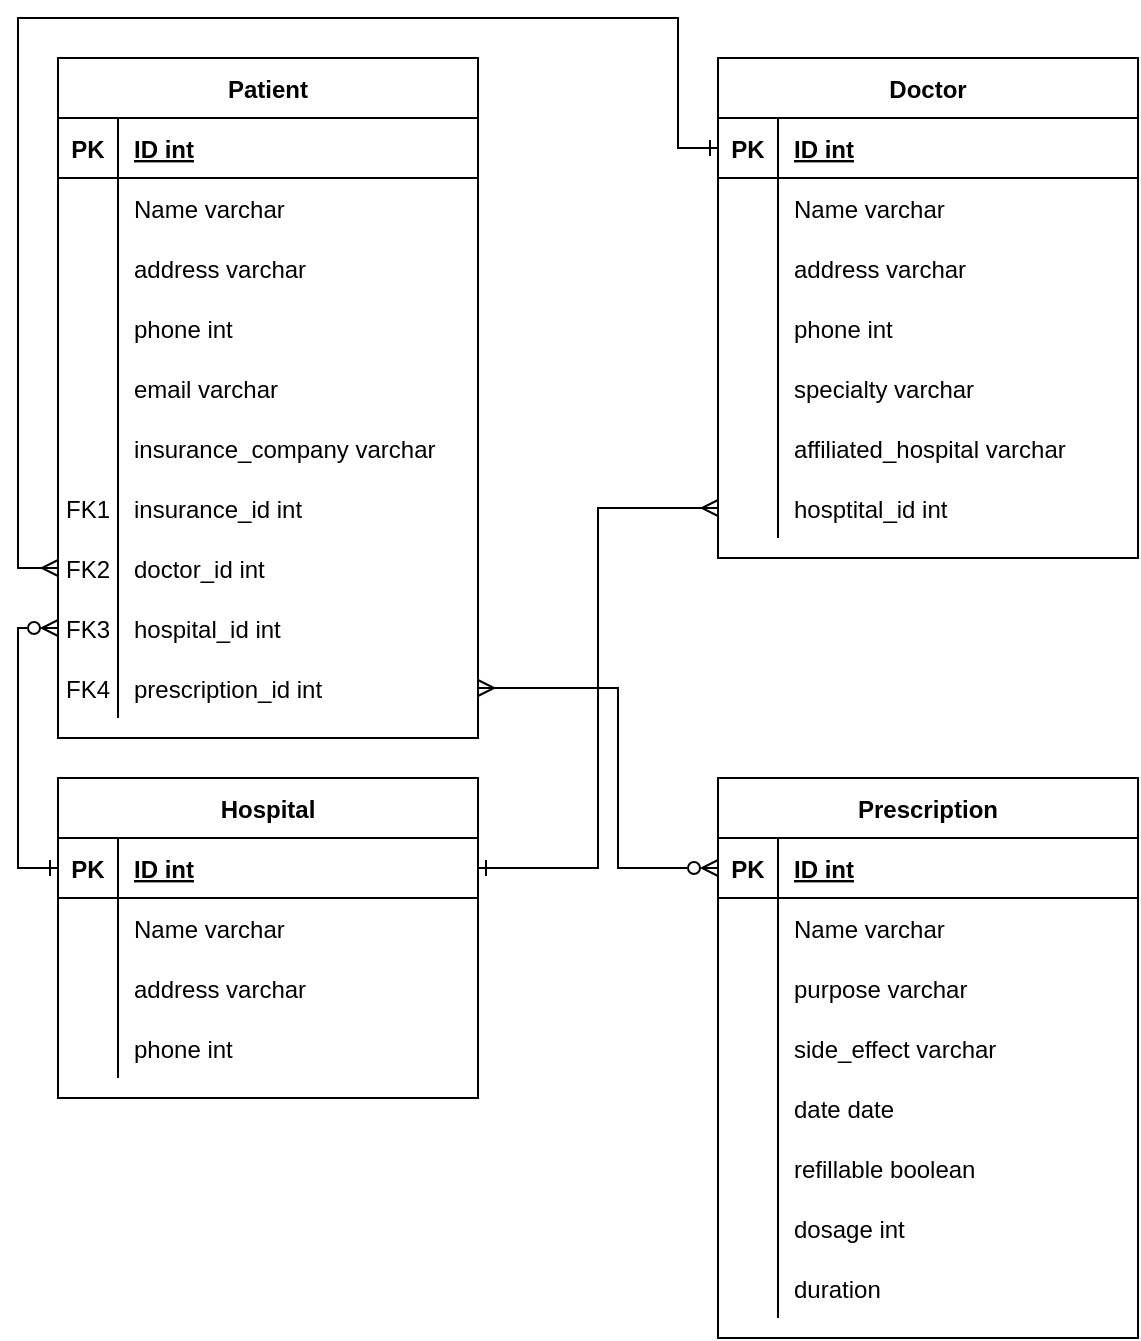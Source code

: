 <mxfile>
    <diagram id="3vBZldTEH01JSwK7a9CW" name="Page-1">
        <mxGraphModel dx="818" dy="801" grid="1" gridSize="10" guides="1" tooltips="1" connect="1" arrows="1" fold="1" page="1" pageScale="1" pageWidth="827" pageHeight="1169" math="0" shadow="0">
            <root>
                <mxCell id="0"/>
                <mxCell id="1" parent="0"/>
                <mxCell id="przDkekjYPMSeKp8ySiw-1" value="Patient" style="shape=table;startSize=30;container=1;collapsible=1;childLayout=tableLayout;fixedRows=1;rowLines=0;fontStyle=1;align=center;resizeLast=1;" parent="1" vertex="1">
                    <mxGeometry x="100" y="130" width="210" height="340" as="geometry"/>
                </mxCell>
                <mxCell id="przDkekjYPMSeKp8ySiw-2" value="" style="shape=tableRow;horizontal=0;startSize=0;swimlaneHead=0;swimlaneBody=0;fillColor=none;collapsible=0;dropTarget=0;points=[[0,0.5],[1,0.5]];portConstraint=eastwest;top=0;left=0;right=0;bottom=1;" parent="przDkekjYPMSeKp8ySiw-1" vertex="1">
                    <mxGeometry y="30" width="210" height="30" as="geometry"/>
                </mxCell>
                <mxCell id="przDkekjYPMSeKp8ySiw-3" value="PK" style="shape=partialRectangle;connectable=0;fillColor=none;top=0;left=0;bottom=0;right=0;fontStyle=1;overflow=hidden;" parent="przDkekjYPMSeKp8ySiw-2" vertex="1">
                    <mxGeometry width="30" height="30" as="geometry">
                        <mxRectangle width="30" height="30" as="alternateBounds"/>
                    </mxGeometry>
                </mxCell>
                <mxCell id="przDkekjYPMSeKp8ySiw-4" value="ID int" style="shape=partialRectangle;connectable=0;fillColor=none;top=0;left=0;bottom=0;right=0;align=left;spacingLeft=6;fontStyle=5;overflow=hidden;" parent="przDkekjYPMSeKp8ySiw-2" vertex="1">
                    <mxGeometry x="30" width="180" height="30" as="geometry">
                        <mxRectangle width="180" height="30" as="alternateBounds"/>
                    </mxGeometry>
                </mxCell>
                <mxCell id="przDkekjYPMSeKp8ySiw-5" value="" style="shape=tableRow;horizontal=0;startSize=0;swimlaneHead=0;swimlaneBody=0;fillColor=none;collapsible=0;dropTarget=0;points=[[0,0.5],[1,0.5]];portConstraint=eastwest;top=0;left=0;right=0;bottom=0;" parent="przDkekjYPMSeKp8ySiw-1" vertex="1">
                    <mxGeometry y="60" width="210" height="30" as="geometry"/>
                </mxCell>
                <mxCell id="przDkekjYPMSeKp8ySiw-6" value="" style="shape=partialRectangle;connectable=0;fillColor=none;top=0;left=0;bottom=0;right=0;editable=1;overflow=hidden;" parent="przDkekjYPMSeKp8ySiw-5" vertex="1">
                    <mxGeometry width="30" height="30" as="geometry">
                        <mxRectangle width="30" height="30" as="alternateBounds"/>
                    </mxGeometry>
                </mxCell>
                <mxCell id="przDkekjYPMSeKp8ySiw-7" value="Name varchar" style="shape=partialRectangle;connectable=0;fillColor=none;top=0;left=0;bottom=0;right=0;align=left;spacingLeft=6;overflow=hidden;" parent="przDkekjYPMSeKp8ySiw-5" vertex="1">
                    <mxGeometry x="30" width="180" height="30" as="geometry">
                        <mxRectangle width="180" height="30" as="alternateBounds"/>
                    </mxGeometry>
                </mxCell>
                <mxCell id="przDkekjYPMSeKp8ySiw-8" value="" style="shape=tableRow;horizontal=0;startSize=0;swimlaneHead=0;swimlaneBody=0;fillColor=none;collapsible=0;dropTarget=0;points=[[0,0.5],[1,0.5]];portConstraint=eastwest;top=0;left=0;right=0;bottom=0;" parent="przDkekjYPMSeKp8ySiw-1" vertex="1">
                    <mxGeometry y="90" width="210" height="30" as="geometry"/>
                </mxCell>
                <mxCell id="przDkekjYPMSeKp8ySiw-9" value="" style="shape=partialRectangle;connectable=0;fillColor=none;top=0;left=0;bottom=0;right=0;editable=1;overflow=hidden;" parent="przDkekjYPMSeKp8ySiw-8" vertex="1">
                    <mxGeometry width="30" height="30" as="geometry">
                        <mxRectangle width="30" height="30" as="alternateBounds"/>
                    </mxGeometry>
                </mxCell>
                <mxCell id="przDkekjYPMSeKp8ySiw-10" value="address varchar" style="shape=partialRectangle;connectable=0;fillColor=none;top=0;left=0;bottom=0;right=0;align=left;spacingLeft=6;overflow=hidden;" parent="przDkekjYPMSeKp8ySiw-8" vertex="1">
                    <mxGeometry x="30" width="180" height="30" as="geometry">
                        <mxRectangle width="180" height="30" as="alternateBounds"/>
                    </mxGeometry>
                </mxCell>
                <mxCell id="przDkekjYPMSeKp8ySiw-11" value="" style="shape=tableRow;horizontal=0;startSize=0;swimlaneHead=0;swimlaneBody=0;fillColor=none;collapsible=0;dropTarget=0;points=[[0,0.5],[1,0.5]];portConstraint=eastwest;top=0;left=0;right=0;bottom=0;" parent="przDkekjYPMSeKp8ySiw-1" vertex="1">
                    <mxGeometry y="120" width="210" height="30" as="geometry"/>
                </mxCell>
                <mxCell id="przDkekjYPMSeKp8ySiw-12" value="" style="shape=partialRectangle;connectable=0;fillColor=none;top=0;left=0;bottom=0;right=0;editable=1;overflow=hidden;" parent="przDkekjYPMSeKp8ySiw-11" vertex="1">
                    <mxGeometry width="30" height="30" as="geometry">
                        <mxRectangle width="30" height="30" as="alternateBounds"/>
                    </mxGeometry>
                </mxCell>
                <mxCell id="przDkekjYPMSeKp8ySiw-13" value="phone int" style="shape=partialRectangle;connectable=0;fillColor=none;top=0;left=0;bottom=0;right=0;align=left;spacingLeft=6;overflow=hidden;" parent="przDkekjYPMSeKp8ySiw-11" vertex="1">
                    <mxGeometry x="30" width="180" height="30" as="geometry">
                        <mxRectangle width="180" height="30" as="alternateBounds"/>
                    </mxGeometry>
                </mxCell>
                <mxCell id="przDkekjYPMSeKp8ySiw-14" value="" style="shape=tableRow;horizontal=0;startSize=0;swimlaneHead=0;swimlaneBody=0;fillColor=none;collapsible=0;dropTarget=0;points=[[0,0.5],[1,0.5]];portConstraint=eastwest;top=0;left=0;right=0;bottom=0;" parent="przDkekjYPMSeKp8ySiw-1" vertex="1">
                    <mxGeometry y="150" width="210" height="30" as="geometry"/>
                </mxCell>
                <mxCell id="przDkekjYPMSeKp8ySiw-15" value="" style="shape=partialRectangle;connectable=0;fillColor=none;top=0;left=0;bottom=0;right=0;editable=1;overflow=hidden;" parent="przDkekjYPMSeKp8ySiw-14" vertex="1">
                    <mxGeometry width="30" height="30" as="geometry">
                        <mxRectangle width="30" height="30" as="alternateBounds"/>
                    </mxGeometry>
                </mxCell>
                <mxCell id="przDkekjYPMSeKp8ySiw-16" value="email varchar" style="shape=partialRectangle;connectable=0;fillColor=none;top=0;left=0;bottom=0;right=0;align=left;spacingLeft=6;overflow=hidden;" parent="przDkekjYPMSeKp8ySiw-14" vertex="1">
                    <mxGeometry x="30" width="180" height="30" as="geometry">
                        <mxRectangle width="180" height="30" as="alternateBounds"/>
                    </mxGeometry>
                </mxCell>
                <mxCell id="przDkekjYPMSeKp8ySiw-20" value="" style="shape=tableRow;horizontal=0;startSize=0;swimlaneHead=0;swimlaneBody=0;fillColor=none;collapsible=0;dropTarget=0;points=[[0,0.5],[1,0.5]];portConstraint=eastwest;top=0;left=0;right=0;bottom=0;" parent="przDkekjYPMSeKp8ySiw-1" vertex="1">
                    <mxGeometry y="180" width="210" height="30" as="geometry"/>
                </mxCell>
                <mxCell id="przDkekjYPMSeKp8ySiw-21" value="" style="shape=partialRectangle;connectable=0;fillColor=none;top=0;left=0;bottom=0;right=0;editable=1;overflow=hidden;" parent="przDkekjYPMSeKp8ySiw-20" vertex="1">
                    <mxGeometry width="30" height="30" as="geometry">
                        <mxRectangle width="30" height="30" as="alternateBounds"/>
                    </mxGeometry>
                </mxCell>
                <mxCell id="przDkekjYPMSeKp8ySiw-22" value="insurance_company varchar" style="shape=partialRectangle;connectable=0;fillColor=none;top=0;left=0;bottom=0;right=0;align=left;spacingLeft=6;overflow=hidden;" parent="przDkekjYPMSeKp8ySiw-20" vertex="1">
                    <mxGeometry x="30" width="180" height="30" as="geometry">
                        <mxRectangle width="180" height="30" as="alternateBounds"/>
                    </mxGeometry>
                </mxCell>
                <mxCell id="przDkekjYPMSeKp8ySiw-17" value="" style="shape=tableRow;horizontal=0;startSize=0;swimlaneHead=0;swimlaneBody=0;fillColor=none;collapsible=0;dropTarget=0;points=[[0,0.5],[1,0.5]];portConstraint=eastwest;top=0;left=0;right=0;bottom=0;" parent="przDkekjYPMSeKp8ySiw-1" vertex="1">
                    <mxGeometry y="210" width="210" height="30" as="geometry"/>
                </mxCell>
                <mxCell id="przDkekjYPMSeKp8ySiw-18" value="FK1" style="shape=partialRectangle;connectable=0;fillColor=none;top=0;left=0;bottom=0;right=0;editable=1;overflow=hidden;" parent="przDkekjYPMSeKp8ySiw-17" vertex="1">
                    <mxGeometry width="30" height="30" as="geometry">
                        <mxRectangle width="30" height="30" as="alternateBounds"/>
                    </mxGeometry>
                </mxCell>
                <mxCell id="przDkekjYPMSeKp8ySiw-19" value="insurance_id int" style="shape=partialRectangle;connectable=0;fillColor=none;top=0;left=0;bottom=0;right=0;align=left;spacingLeft=6;overflow=hidden;" parent="przDkekjYPMSeKp8ySiw-17" vertex="1">
                    <mxGeometry x="30" width="180" height="30" as="geometry">
                        <mxRectangle width="180" height="30" as="alternateBounds"/>
                    </mxGeometry>
                </mxCell>
                <mxCell id="przDkekjYPMSeKp8ySiw-120" value="" style="shape=tableRow;horizontal=0;startSize=0;swimlaneHead=0;swimlaneBody=0;fillColor=none;collapsible=0;dropTarget=0;points=[[0,0.5],[1,0.5]];portConstraint=eastwest;top=0;left=0;right=0;bottom=0;" parent="przDkekjYPMSeKp8ySiw-1" vertex="1">
                    <mxGeometry y="240" width="210" height="30" as="geometry"/>
                </mxCell>
                <mxCell id="przDkekjYPMSeKp8ySiw-121" value="FK2" style="shape=partialRectangle;connectable=0;fillColor=none;top=0;left=0;bottom=0;right=0;editable=1;overflow=hidden;" parent="przDkekjYPMSeKp8ySiw-120" vertex="1">
                    <mxGeometry width="30" height="30" as="geometry">
                        <mxRectangle width="30" height="30" as="alternateBounds"/>
                    </mxGeometry>
                </mxCell>
                <mxCell id="przDkekjYPMSeKp8ySiw-122" value="doctor_id int" style="shape=partialRectangle;connectable=0;fillColor=none;top=0;left=0;bottom=0;right=0;align=left;spacingLeft=6;overflow=hidden;" parent="przDkekjYPMSeKp8ySiw-120" vertex="1">
                    <mxGeometry x="30" width="180" height="30" as="geometry">
                        <mxRectangle width="180" height="30" as="alternateBounds"/>
                    </mxGeometry>
                </mxCell>
                <mxCell id="przDkekjYPMSeKp8ySiw-123" value="" style="shape=tableRow;horizontal=0;startSize=0;swimlaneHead=0;swimlaneBody=0;fillColor=none;collapsible=0;dropTarget=0;points=[[0,0.5],[1,0.5]];portConstraint=eastwest;top=0;left=0;right=0;bottom=0;" parent="przDkekjYPMSeKp8ySiw-1" vertex="1">
                    <mxGeometry y="270" width="210" height="30" as="geometry"/>
                </mxCell>
                <mxCell id="przDkekjYPMSeKp8ySiw-124" value="FK3" style="shape=partialRectangle;connectable=0;fillColor=none;top=0;left=0;bottom=0;right=0;editable=1;overflow=hidden;" parent="przDkekjYPMSeKp8ySiw-123" vertex="1">
                    <mxGeometry width="30" height="30" as="geometry">
                        <mxRectangle width="30" height="30" as="alternateBounds"/>
                    </mxGeometry>
                </mxCell>
                <mxCell id="przDkekjYPMSeKp8ySiw-125" value="hospital_id int" style="shape=partialRectangle;connectable=0;fillColor=none;top=0;left=0;bottom=0;right=0;align=left;spacingLeft=6;overflow=hidden;" parent="przDkekjYPMSeKp8ySiw-123" vertex="1">
                    <mxGeometry x="30" width="180" height="30" as="geometry">
                        <mxRectangle width="180" height="30" as="alternateBounds"/>
                    </mxGeometry>
                </mxCell>
                <mxCell id="przDkekjYPMSeKp8ySiw-132" value="" style="shape=tableRow;horizontal=0;startSize=0;swimlaneHead=0;swimlaneBody=0;fillColor=none;collapsible=0;dropTarget=0;points=[[0,0.5],[1,0.5]];portConstraint=eastwest;top=0;left=0;right=0;bottom=0;" parent="przDkekjYPMSeKp8ySiw-1" vertex="1">
                    <mxGeometry y="300" width="210" height="30" as="geometry"/>
                </mxCell>
                <mxCell id="przDkekjYPMSeKp8ySiw-133" value="FK4" style="shape=partialRectangle;connectable=0;fillColor=none;top=0;left=0;bottom=0;right=0;editable=1;overflow=hidden;" parent="przDkekjYPMSeKp8ySiw-132" vertex="1">
                    <mxGeometry width="30" height="30" as="geometry">
                        <mxRectangle width="30" height="30" as="alternateBounds"/>
                    </mxGeometry>
                </mxCell>
                <mxCell id="przDkekjYPMSeKp8ySiw-134" value="prescription_id int" style="shape=partialRectangle;connectable=0;fillColor=none;top=0;left=0;bottom=0;right=0;align=left;spacingLeft=6;overflow=hidden;" parent="przDkekjYPMSeKp8ySiw-132" vertex="1">
                    <mxGeometry x="30" width="180" height="30" as="geometry">
                        <mxRectangle width="180" height="30" as="alternateBounds"/>
                    </mxGeometry>
                </mxCell>
                <mxCell id="przDkekjYPMSeKp8ySiw-26" value="Doctor" style="shape=table;startSize=30;container=1;collapsible=1;childLayout=tableLayout;fixedRows=1;rowLines=0;fontStyle=1;align=center;resizeLast=1;" parent="1" vertex="1">
                    <mxGeometry x="430" y="130" width="210" height="250" as="geometry"/>
                </mxCell>
                <mxCell id="przDkekjYPMSeKp8ySiw-27" value="" style="shape=tableRow;horizontal=0;startSize=0;swimlaneHead=0;swimlaneBody=0;fillColor=none;collapsible=0;dropTarget=0;points=[[0,0.5],[1,0.5]];portConstraint=eastwest;top=0;left=0;right=0;bottom=1;" parent="przDkekjYPMSeKp8ySiw-26" vertex="1">
                    <mxGeometry y="30" width="210" height="30" as="geometry"/>
                </mxCell>
                <mxCell id="przDkekjYPMSeKp8ySiw-28" value="PK" style="shape=partialRectangle;connectable=0;fillColor=none;top=0;left=0;bottom=0;right=0;fontStyle=1;overflow=hidden;" parent="przDkekjYPMSeKp8ySiw-27" vertex="1">
                    <mxGeometry width="30" height="30" as="geometry">
                        <mxRectangle width="30" height="30" as="alternateBounds"/>
                    </mxGeometry>
                </mxCell>
                <mxCell id="przDkekjYPMSeKp8ySiw-29" value="ID int" style="shape=partialRectangle;connectable=0;fillColor=none;top=0;left=0;bottom=0;right=0;align=left;spacingLeft=6;fontStyle=5;overflow=hidden;" parent="przDkekjYPMSeKp8ySiw-27" vertex="1">
                    <mxGeometry x="30" width="180" height="30" as="geometry">
                        <mxRectangle width="180" height="30" as="alternateBounds"/>
                    </mxGeometry>
                </mxCell>
                <mxCell id="przDkekjYPMSeKp8ySiw-30" value="" style="shape=tableRow;horizontal=0;startSize=0;swimlaneHead=0;swimlaneBody=0;fillColor=none;collapsible=0;dropTarget=0;points=[[0,0.5],[1,0.5]];portConstraint=eastwest;top=0;left=0;right=0;bottom=0;" parent="przDkekjYPMSeKp8ySiw-26" vertex="1">
                    <mxGeometry y="60" width="210" height="30" as="geometry"/>
                </mxCell>
                <mxCell id="przDkekjYPMSeKp8ySiw-31" value="" style="shape=partialRectangle;connectable=0;fillColor=none;top=0;left=0;bottom=0;right=0;editable=1;overflow=hidden;" parent="przDkekjYPMSeKp8ySiw-30" vertex="1">
                    <mxGeometry width="30" height="30" as="geometry">
                        <mxRectangle width="30" height="30" as="alternateBounds"/>
                    </mxGeometry>
                </mxCell>
                <mxCell id="przDkekjYPMSeKp8ySiw-32" value="Name varchar" style="shape=partialRectangle;connectable=0;fillColor=none;top=0;left=0;bottom=0;right=0;align=left;spacingLeft=6;overflow=hidden;" parent="przDkekjYPMSeKp8ySiw-30" vertex="1">
                    <mxGeometry x="30" width="180" height="30" as="geometry">
                        <mxRectangle width="180" height="30" as="alternateBounds"/>
                    </mxGeometry>
                </mxCell>
                <mxCell id="przDkekjYPMSeKp8ySiw-33" value="" style="shape=tableRow;horizontal=0;startSize=0;swimlaneHead=0;swimlaneBody=0;fillColor=none;collapsible=0;dropTarget=0;points=[[0,0.5],[1,0.5]];portConstraint=eastwest;top=0;left=0;right=0;bottom=0;" parent="przDkekjYPMSeKp8ySiw-26" vertex="1">
                    <mxGeometry y="90" width="210" height="30" as="geometry"/>
                </mxCell>
                <mxCell id="przDkekjYPMSeKp8ySiw-34" value="" style="shape=partialRectangle;connectable=0;fillColor=none;top=0;left=0;bottom=0;right=0;editable=1;overflow=hidden;" parent="przDkekjYPMSeKp8ySiw-33" vertex="1">
                    <mxGeometry width="30" height="30" as="geometry">
                        <mxRectangle width="30" height="30" as="alternateBounds"/>
                    </mxGeometry>
                </mxCell>
                <mxCell id="przDkekjYPMSeKp8ySiw-35" value="address varchar" style="shape=partialRectangle;connectable=0;fillColor=none;top=0;left=0;bottom=0;right=0;align=left;spacingLeft=6;overflow=hidden;" parent="przDkekjYPMSeKp8ySiw-33" vertex="1">
                    <mxGeometry x="30" width="180" height="30" as="geometry">
                        <mxRectangle width="180" height="30" as="alternateBounds"/>
                    </mxGeometry>
                </mxCell>
                <mxCell id="przDkekjYPMSeKp8ySiw-36" value="" style="shape=tableRow;horizontal=0;startSize=0;swimlaneHead=0;swimlaneBody=0;fillColor=none;collapsible=0;dropTarget=0;points=[[0,0.5],[1,0.5]];portConstraint=eastwest;top=0;left=0;right=0;bottom=0;" parent="przDkekjYPMSeKp8ySiw-26" vertex="1">
                    <mxGeometry y="120" width="210" height="30" as="geometry"/>
                </mxCell>
                <mxCell id="przDkekjYPMSeKp8ySiw-37" value="" style="shape=partialRectangle;connectable=0;fillColor=none;top=0;left=0;bottom=0;right=0;editable=1;overflow=hidden;" parent="przDkekjYPMSeKp8ySiw-36" vertex="1">
                    <mxGeometry width="30" height="30" as="geometry">
                        <mxRectangle width="30" height="30" as="alternateBounds"/>
                    </mxGeometry>
                </mxCell>
                <mxCell id="przDkekjYPMSeKp8ySiw-38" value="phone int" style="shape=partialRectangle;connectable=0;fillColor=none;top=0;left=0;bottom=0;right=0;align=left;spacingLeft=6;overflow=hidden;" parent="przDkekjYPMSeKp8ySiw-36" vertex="1">
                    <mxGeometry x="30" width="180" height="30" as="geometry">
                        <mxRectangle width="180" height="30" as="alternateBounds"/>
                    </mxGeometry>
                </mxCell>
                <mxCell id="przDkekjYPMSeKp8ySiw-39" value="" style="shape=tableRow;horizontal=0;startSize=0;swimlaneHead=0;swimlaneBody=0;fillColor=none;collapsible=0;dropTarget=0;points=[[0,0.5],[1,0.5]];portConstraint=eastwest;top=0;left=0;right=0;bottom=0;" parent="przDkekjYPMSeKp8ySiw-26" vertex="1">
                    <mxGeometry y="150" width="210" height="30" as="geometry"/>
                </mxCell>
                <mxCell id="przDkekjYPMSeKp8ySiw-40" value="" style="shape=partialRectangle;connectable=0;fillColor=none;top=0;left=0;bottom=0;right=0;editable=1;overflow=hidden;" parent="przDkekjYPMSeKp8ySiw-39" vertex="1">
                    <mxGeometry width="30" height="30" as="geometry">
                        <mxRectangle width="30" height="30" as="alternateBounds"/>
                    </mxGeometry>
                </mxCell>
                <mxCell id="przDkekjYPMSeKp8ySiw-41" value="specialty varchar" style="shape=partialRectangle;connectable=0;fillColor=none;top=0;left=0;bottom=0;right=0;align=left;spacingLeft=6;overflow=hidden;" parent="przDkekjYPMSeKp8ySiw-39" vertex="1">
                    <mxGeometry x="30" width="180" height="30" as="geometry">
                        <mxRectangle width="180" height="30" as="alternateBounds"/>
                    </mxGeometry>
                </mxCell>
                <mxCell id="przDkekjYPMSeKp8ySiw-42" value="" style="shape=tableRow;horizontal=0;startSize=0;swimlaneHead=0;swimlaneBody=0;fillColor=none;collapsible=0;dropTarget=0;points=[[0,0.5],[1,0.5]];portConstraint=eastwest;top=0;left=0;right=0;bottom=0;" parent="przDkekjYPMSeKp8ySiw-26" vertex="1">
                    <mxGeometry y="180" width="210" height="30" as="geometry"/>
                </mxCell>
                <mxCell id="przDkekjYPMSeKp8ySiw-43" value="" style="shape=partialRectangle;connectable=0;fillColor=none;top=0;left=0;bottom=0;right=0;editable=1;overflow=hidden;" parent="przDkekjYPMSeKp8ySiw-42" vertex="1">
                    <mxGeometry width="30" height="30" as="geometry">
                        <mxRectangle width="30" height="30" as="alternateBounds"/>
                    </mxGeometry>
                </mxCell>
                <mxCell id="przDkekjYPMSeKp8ySiw-44" value="affiliated_hospital varchar" style="shape=partialRectangle;connectable=0;fillColor=none;top=0;left=0;bottom=0;right=0;align=left;spacingLeft=6;overflow=hidden;" parent="przDkekjYPMSeKp8ySiw-42" vertex="1">
                    <mxGeometry x="30" width="180" height="30" as="geometry">
                        <mxRectangle width="180" height="30" as="alternateBounds"/>
                    </mxGeometry>
                </mxCell>
                <mxCell id="przDkekjYPMSeKp8ySiw-126" value="" style="shape=tableRow;horizontal=0;startSize=0;swimlaneHead=0;swimlaneBody=0;fillColor=none;collapsible=0;dropTarget=0;points=[[0,0.5],[1,0.5]];portConstraint=eastwest;top=0;left=0;right=0;bottom=0;" parent="przDkekjYPMSeKp8ySiw-26" vertex="1">
                    <mxGeometry y="210" width="210" height="30" as="geometry"/>
                </mxCell>
                <mxCell id="przDkekjYPMSeKp8ySiw-127" value="" style="shape=partialRectangle;connectable=0;fillColor=none;top=0;left=0;bottom=0;right=0;editable=1;overflow=hidden;" parent="przDkekjYPMSeKp8ySiw-126" vertex="1">
                    <mxGeometry width="30" height="30" as="geometry">
                        <mxRectangle width="30" height="30" as="alternateBounds"/>
                    </mxGeometry>
                </mxCell>
                <mxCell id="przDkekjYPMSeKp8ySiw-128" value="hosptital_id int" style="shape=partialRectangle;connectable=0;fillColor=none;top=0;left=0;bottom=0;right=0;align=left;spacingLeft=6;overflow=hidden;" parent="przDkekjYPMSeKp8ySiw-126" vertex="1">
                    <mxGeometry x="30" width="180" height="30" as="geometry">
                        <mxRectangle width="180" height="30" as="alternateBounds"/>
                    </mxGeometry>
                </mxCell>
                <mxCell id="przDkekjYPMSeKp8ySiw-48" value="Hospital" style="shape=table;startSize=30;container=1;collapsible=1;childLayout=tableLayout;fixedRows=1;rowLines=0;fontStyle=1;align=center;resizeLast=1;" parent="1" vertex="1">
                    <mxGeometry x="100" y="490" width="210" height="160" as="geometry"/>
                </mxCell>
                <mxCell id="przDkekjYPMSeKp8ySiw-49" value="" style="shape=tableRow;horizontal=0;startSize=0;swimlaneHead=0;swimlaneBody=0;fillColor=none;collapsible=0;dropTarget=0;points=[[0,0.5],[1,0.5]];portConstraint=eastwest;top=0;left=0;right=0;bottom=1;" parent="przDkekjYPMSeKp8ySiw-48" vertex="1">
                    <mxGeometry y="30" width="210" height="30" as="geometry"/>
                </mxCell>
                <mxCell id="przDkekjYPMSeKp8ySiw-50" value="PK" style="shape=partialRectangle;connectable=0;fillColor=none;top=0;left=0;bottom=0;right=0;fontStyle=1;overflow=hidden;" parent="przDkekjYPMSeKp8ySiw-49" vertex="1">
                    <mxGeometry width="30" height="30" as="geometry">
                        <mxRectangle width="30" height="30" as="alternateBounds"/>
                    </mxGeometry>
                </mxCell>
                <mxCell id="przDkekjYPMSeKp8ySiw-51" value="ID int" style="shape=partialRectangle;connectable=0;fillColor=none;top=0;left=0;bottom=0;right=0;align=left;spacingLeft=6;fontStyle=5;overflow=hidden;" parent="przDkekjYPMSeKp8ySiw-49" vertex="1">
                    <mxGeometry x="30" width="180" height="30" as="geometry">
                        <mxRectangle width="180" height="30" as="alternateBounds"/>
                    </mxGeometry>
                </mxCell>
                <mxCell id="przDkekjYPMSeKp8ySiw-52" value="" style="shape=tableRow;horizontal=0;startSize=0;swimlaneHead=0;swimlaneBody=0;fillColor=none;collapsible=0;dropTarget=0;points=[[0,0.5],[1,0.5]];portConstraint=eastwest;top=0;left=0;right=0;bottom=0;" parent="przDkekjYPMSeKp8ySiw-48" vertex="1">
                    <mxGeometry y="60" width="210" height="30" as="geometry"/>
                </mxCell>
                <mxCell id="przDkekjYPMSeKp8ySiw-53" value="" style="shape=partialRectangle;connectable=0;fillColor=none;top=0;left=0;bottom=0;right=0;editable=1;overflow=hidden;" parent="przDkekjYPMSeKp8ySiw-52" vertex="1">
                    <mxGeometry width="30" height="30" as="geometry">
                        <mxRectangle width="30" height="30" as="alternateBounds"/>
                    </mxGeometry>
                </mxCell>
                <mxCell id="przDkekjYPMSeKp8ySiw-54" value="Name varchar" style="shape=partialRectangle;connectable=0;fillColor=none;top=0;left=0;bottom=0;right=0;align=left;spacingLeft=6;overflow=hidden;" parent="przDkekjYPMSeKp8ySiw-52" vertex="1">
                    <mxGeometry x="30" width="180" height="30" as="geometry">
                        <mxRectangle width="180" height="30" as="alternateBounds"/>
                    </mxGeometry>
                </mxCell>
                <mxCell id="przDkekjYPMSeKp8ySiw-55" value="" style="shape=tableRow;horizontal=0;startSize=0;swimlaneHead=0;swimlaneBody=0;fillColor=none;collapsible=0;dropTarget=0;points=[[0,0.5],[1,0.5]];portConstraint=eastwest;top=0;left=0;right=0;bottom=0;" parent="przDkekjYPMSeKp8ySiw-48" vertex="1">
                    <mxGeometry y="90" width="210" height="30" as="geometry"/>
                </mxCell>
                <mxCell id="przDkekjYPMSeKp8ySiw-56" value="" style="shape=partialRectangle;connectable=0;fillColor=none;top=0;left=0;bottom=0;right=0;editable=1;overflow=hidden;" parent="przDkekjYPMSeKp8ySiw-55" vertex="1">
                    <mxGeometry width="30" height="30" as="geometry">
                        <mxRectangle width="30" height="30" as="alternateBounds"/>
                    </mxGeometry>
                </mxCell>
                <mxCell id="przDkekjYPMSeKp8ySiw-57" value="address varchar" style="shape=partialRectangle;connectable=0;fillColor=none;top=0;left=0;bottom=0;right=0;align=left;spacingLeft=6;overflow=hidden;" parent="przDkekjYPMSeKp8ySiw-55" vertex="1">
                    <mxGeometry x="30" width="180" height="30" as="geometry">
                        <mxRectangle width="180" height="30" as="alternateBounds"/>
                    </mxGeometry>
                </mxCell>
                <mxCell id="przDkekjYPMSeKp8ySiw-58" value="" style="shape=tableRow;horizontal=0;startSize=0;swimlaneHead=0;swimlaneBody=0;fillColor=none;collapsible=0;dropTarget=0;points=[[0,0.5],[1,0.5]];portConstraint=eastwest;top=0;left=0;right=0;bottom=0;" parent="przDkekjYPMSeKp8ySiw-48" vertex="1">
                    <mxGeometry y="120" width="210" height="30" as="geometry"/>
                </mxCell>
                <mxCell id="przDkekjYPMSeKp8ySiw-59" value="" style="shape=partialRectangle;connectable=0;fillColor=none;top=0;left=0;bottom=0;right=0;editable=1;overflow=hidden;" parent="przDkekjYPMSeKp8ySiw-58" vertex="1">
                    <mxGeometry width="30" height="30" as="geometry">
                        <mxRectangle width="30" height="30" as="alternateBounds"/>
                    </mxGeometry>
                </mxCell>
                <mxCell id="przDkekjYPMSeKp8ySiw-60" value="phone int" style="shape=partialRectangle;connectable=0;fillColor=none;top=0;left=0;bottom=0;right=0;align=left;spacingLeft=6;overflow=hidden;" parent="przDkekjYPMSeKp8ySiw-58" vertex="1">
                    <mxGeometry x="30" width="180" height="30" as="geometry">
                        <mxRectangle width="180" height="30" as="alternateBounds"/>
                    </mxGeometry>
                </mxCell>
                <mxCell id="przDkekjYPMSeKp8ySiw-70" value="Prescription" style="shape=table;startSize=30;container=1;collapsible=1;childLayout=tableLayout;fixedRows=1;rowLines=0;fontStyle=1;align=center;resizeLast=1;" parent="1" vertex="1">
                    <mxGeometry x="430" y="490" width="210" height="280" as="geometry"/>
                </mxCell>
                <mxCell id="przDkekjYPMSeKp8ySiw-71" value="" style="shape=tableRow;horizontal=0;startSize=0;swimlaneHead=0;swimlaneBody=0;fillColor=none;collapsible=0;dropTarget=0;points=[[0,0.5],[1,0.5]];portConstraint=eastwest;top=0;left=0;right=0;bottom=1;" parent="przDkekjYPMSeKp8ySiw-70" vertex="1">
                    <mxGeometry y="30" width="210" height="30" as="geometry"/>
                </mxCell>
                <mxCell id="przDkekjYPMSeKp8ySiw-72" value="PK" style="shape=partialRectangle;connectable=0;fillColor=none;top=0;left=0;bottom=0;right=0;fontStyle=1;overflow=hidden;" parent="przDkekjYPMSeKp8ySiw-71" vertex="1">
                    <mxGeometry width="30" height="30" as="geometry">
                        <mxRectangle width="30" height="30" as="alternateBounds"/>
                    </mxGeometry>
                </mxCell>
                <mxCell id="przDkekjYPMSeKp8ySiw-73" value="ID int" style="shape=partialRectangle;connectable=0;fillColor=none;top=0;left=0;bottom=0;right=0;align=left;spacingLeft=6;fontStyle=5;overflow=hidden;" parent="przDkekjYPMSeKp8ySiw-71" vertex="1">
                    <mxGeometry x="30" width="180" height="30" as="geometry">
                        <mxRectangle width="180" height="30" as="alternateBounds"/>
                    </mxGeometry>
                </mxCell>
                <mxCell id="przDkekjYPMSeKp8ySiw-74" value="" style="shape=tableRow;horizontal=0;startSize=0;swimlaneHead=0;swimlaneBody=0;fillColor=none;collapsible=0;dropTarget=0;points=[[0,0.5],[1,0.5]];portConstraint=eastwest;top=0;left=0;right=0;bottom=0;" parent="przDkekjYPMSeKp8ySiw-70" vertex="1">
                    <mxGeometry y="60" width="210" height="30" as="geometry"/>
                </mxCell>
                <mxCell id="przDkekjYPMSeKp8ySiw-75" value="" style="shape=partialRectangle;connectable=0;fillColor=none;top=0;left=0;bottom=0;right=0;editable=1;overflow=hidden;" parent="przDkekjYPMSeKp8ySiw-74" vertex="1">
                    <mxGeometry width="30" height="30" as="geometry">
                        <mxRectangle width="30" height="30" as="alternateBounds"/>
                    </mxGeometry>
                </mxCell>
                <mxCell id="przDkekjYPMSeKp8ySiw-76" value="Name varchar" style="shape=partialRectangle;connectable=0;fillColor=none;top=0;left=0;bottom=0;right=0;align=left;spacingLeft=6;overflow=hidden;" parent="przDkekjYPMSeKp8ySiw-74" vertex="1">
                    <mxGeometry x="30" width="180" height="30" as="geometry">
                        <mxRectangle width="180" height="30" as="alternateBounds"/>
                    </mxGeometry>
                </mxCell>
                <mxCell id="przDkekjYPMSeKp8ySiw-77" value="" style="shape=tableRow;horizontal=0;startSize=0;swimlaneHead=0;swimlaneBody=0;fillColor=none;collapsible=0;dropTarget=0;points=[[0,0.5],[1,0.5]];portConstraint=eastwest;top=0;left=0;right=0;bottom=0;" parent="przDkekjYPMSeKp8ySiw-70" vertex="1">
                    <mxGeometry y="90" width="210" height="30" as="geometry"/>
                </mxCell>
                <mxCell id="przDkekjYPMSeKp8ySiw-78" value="" style="shape=partialRectangle;connectable=0;fillColor=none;top=0;left=0;bottom=0;right=0;editable=1;overflow=hidden;" parent="przDkekjYPMSeKp8ySiw-77" vertex="1">
                    <mxGeometry width="30" height="30" as="geometry">
                        <mxRectangle width="30" height="30" as="alternateBounds"/>
                    </mxGeometry>
                </mxCell>
                <mxCell id="przDkekjYPMSeKp8ySiw-79" value="purpose varchar" style="shape=partialRectangle;connectable=0;fillColor=none;top=0;left=0;bottom=0;right=0;align=left;spacingLeft=6;overflow=hidden;" parent="przDkekjYPMSeKp8ySiw-77" vertex="1">
                    <mxGeometry x="30" width="180" height="30" as="geometry">
                        <mxRectangle width="180" height="30" as="alternateBounds"/>
                    </mxGeometry>
                </mxCell>
                <mxCell id="przDkekjYPMSeKp8ySiw-80" value="" style="shape=tableRow;horizontal=0;startSize=0;swimlaneHead=0;swimlaneBody=0;fillColor=none;collapsible=0;dropTarget=0;points=[[0,0.5],[1,0.5]];portConstraint=eastwest;top=0;left=0;right=0;bottom=0;" parent="przDkekjYPMSeKp8ySiw-70" vertex="1">
                    <mxGeometry y="120" width="210" height="30" as="geometry"/>
                </mxCell>
                <mxCell id="przDkekjYPMSeKp8ySiw-81" value="" style="shape=partialRectangle;connectable=0;fillColor=none;top=0;left=0;bottom=0;right=0;editable=1;overflow=hidden;" parent="przDkekjYPMSeKp8ySiw-80" vertex="1">
                    <mxGeometry width="30" height="30" as="geometry">
                        <mxRectangle width="30" height="30" as="alternateBounds"/>
                    </mxGeometry>
                </mxCell>
                <mxCell id="przDkekjYPMSeKp8ySiw-82" value="side_effect varchar" style="shape=partialRectangle;connectable=0;fillColor=none;top=0;left=0;bottom=0;right=0;align=left;spacingLeft=6;overflow=hidden;" parent="przDkekjYPMSeKp8ySiw-80" vertex="1">
                    <mxGeometry x="30" width="180" height="30" as="geometry">
                        <mxRectangle width="180" height="30" as="alternateBounds"/>
                    </mxGeometry>
                </mxCell>
                <mxCell id="przDkekjYPMSeKp8ySiw-83" value="" style="shape=tableRow;horizontal=0;startSize=0;swimlaneHead=0;swimlaneBody=0;fillColor=none;collapsible=0;dropTarget=0;points=[[0,0.5],[1,0.5]];portConstraint=eastwest;top=0;left=0;right=0;bottom=0;" parent="przDkekjYPMSeKp8ySiw-70" vertex="1">
                    <mxGeometry y="150" width="210" height="30" as="geometry"/>
                </mxCell>
                <mxCell id="przDkekjYPMSeKp8ySiw-84" value="" style="shape=partialRectangle;connectable=0;fillColor=none;top=0;left=0;bottom=0;right=0;editable=1;overflow=hidden;" parent="przDkekjYPMSeKp8ySiw-83" vertex="1">
                    <mxGeometry width="30" height="30" as="geometry">
                        <mxRectangle width="30" height="30" as="alternateBounds"/>
                    </mxGeometry>
                </mxCell>
                <mxCell id="przDkekjYPMSeKp8ySiw-85" value="date date" style="shape=partialRectangle;connectable=0;fillColor=none;top=0;left=0;bottom=0;right=0;align=left;spacingLeft=6;overflow=hidden;" parent="przDkekjYPMSeKp8ySiw-83" vertex="1">
                    <mxGeometry x="30" width="180" height="30" as="geometry">
                        <mxRectangle width="180" height="30" as="alternateBounds"/>
                    </mxGeometry>
                </mxCell>
                <mxCell id="przDkekjYPMSeKp8ySiw-86" value="" style="shape=tableRow;horizontal=0;startSize=0;swimlaneHead=0;swimlaneBody=0;fillColor=none;collapsible=0;dropTarget=0;points=[[0,0.5],[1,0.5]];portConstraint=eastwest;top=0;left=0;right=0;bottom=0;" parent="przDkekjYPMSeKp8ySiw-70" vertex="1">
                    <mxGeometry y="180" width="210" height="30" as="geometry"/>
                </mxCell>
                <mxCell id="przDkekjYPMSeKp8ySiw-87" value="" style="shape=partialRectangle;connectable=0;fillColor=none;top=0;left=0;bottom=0;right=0;editable=1;overflow=hidden;" parent="przDkekjYPMSeKp8ySiw-86" vertex="1">
                    <mxGeometry width="30" height="30" as="geometry">
                        <mxRectangle width="30" height="30" as="alternateBounds"/>
                    </mxGeometry>
                </mxCell>
                <mxCell id="przDkekjYPMSeKp8ySiw-88" value="refillable boolean" style="shape=partialRectangle;connectable=0;fillColor=none;top=0;left=0;bottom=0;right=0;align=left;spacingLeft=6;overflow=hidden;" parent="przDkekjYPMSeKp8ySiw-86" vertex="1">
                    <mxGeometry x="30" width="180" height="30" as="geometry">
                        <mxRectangle width="180" height="30" as="alternateBounds"/>
                    </mxGeometry>
                </mxCell>
                <mxCell id="przDkekjYPMSeKp8ySiw-89" value="" style="shape=tableRow;horizontal=0;startSize=0;swimlaneHead=0;swimlaneBody=0;fillColor=none;collapsible=0;dropTarget=0;points=[[0,0.5],[1,0.5]];portConstraint=eastwest;top=0;left=0;right=0;bottom=0;" parent="przDkekjYPMSeKp8ySiw-70" vertex="1">
                    <mxGeometry y="210" width="210" height="30" as="geometry"/>
                </mxCell>
                <mxCell id="przDkekjYPMSeKp8ySiw-90" value="" style="shape=partialRectangle;connectable=0;fillColor=none;top=0;left=0;bottom=0;right=0;editable=1;overflow=hidden;" parent="przDkekjYPMSeKp8ySiw-89" vertex="1">
                    <mxGeometry width="30" height="30" as="geometry">
                        <mxRectangle width="30" height="30" as="alternateBounds"/>
                    </mxGeometry>
                </mxCell>
                <mxCell id="przDkekjYPMSeKp8ySiw-91" value="dosage int" style="shape=partialRectangle;connectable=0;fillColor=none;top=0;left=0;bottom=0;right=0;align=left;spacingLeft=6;overflow=hidden;" parent="przDkekjYPMSeKp8ySiw-89" vertex="1">
                    <mxGeometry x="30" width="180" height="30" as="geometry">
                        <mxRectangle width="180" height="30" as="alternateBounds"/>
                    </mxGeometry>
                </mxCell>
                <mxCell id="przDkekjYPMSeKp8ySiw-92" value="" style="shape=tableRow;horizontal=0;startSize=0;swimlaneHead=0;swimlaneBody=0;fillColor=none;collapsible=0;dropTarget=0;points=[[0,0.5],[1,0.5]];portConstraint=eastwest;top=0;left=0;right=0;bottom=0;" parent="przDkekjYPMSeKp8ySiw-70" vertex="1">
                    <mxGeometry y="240" width="210" height="30" as="geometry"/>
                </mxCell>
                <mxCell id="przDkekjYPMSeKp8ySiw-93" value="" style="shape=partialRectangle;connectable=0;fillColor=none;top=0;left=0;bottom=0;right=0;editable=1;overflow=hidden;" parent="przDkekjYPMSeKp8ySiw-92" vertex="1">
                    <mxGeometry width="30" height="30" as="geometry">
                        <mxRectangle width="30" height="30" as="alternateBounds"/>
                    </mxGeometry>
                </mxCell>
                <mxCell id="przDkekjYPMSeKp8ySiw-94" value="duration" style="shape=partialRectangle;connectable=0;fillColor=none;top=0;left=0;bottom=0;right=0;align=left;spacingLeft=6;overflow=hidden;" parent="przDkekjYPMSeKp8ySiw-92" vertex="1">
                    <mxGeometry x="30" width="180" height="30" as="geometry">
                        <mxRectangle width="180" height="30" as="alternateBounds"/>
                    </mxGeometry>
                </mxCell>
                <mxCell id="przDkekjYPMSeKp8ySiw-129" style="edgeStyle=orthogonalEdgeStyle;rounded=0;orthogonalLoop=1;jettySize=auto;html=1;exitX=0;exitY=0.5;exitDx=0;exitDy=0;entryX=0;entryY=0.5;entryDx=0;entryDy=0;startArrow=ERone;startFill=0;endArrow=ERmany;endFill=0;" parent="1" source="przDkekjYPMSeKp8ySiw-27" target="przDkekjYPMSeKp8ySiw-120" edge="1">
                    <mxGeometry relative="1" as="geometry">
                        <Array as="points">
                            <mxPoint x="410" y="175"/>
                            <mxPoint x="410" y="110"/>
                            <mxPoint x="80" y="110"/>
                            <mxPoint x="80" y="385"/>
                        </Array>
                    </mxGeometry>
                </mxCell>
                <mxCell id="przDkekjYPMSeKp8ySiw-130" style="edgeStyle=orthogonalEdgeStyle;rounded=0;orthogonalLoop=1;jettySize=auto;html=1;exitX=0;exitY=0.5;exitDx=0;exitDy=0;entryX=0;entryY=0.5;entryDx=0;entryDy=0;startArrow=ERone;startFill=0;endArrow=ERzeroToMany;endFill=0;" parent="1" source="przDkekjYPMSeKp8ySiw-49" target="przDkekjYPMSeKp8ySiw-123" edge="1">
                    <mxGeometry relative="1" as="geometry"/>
                </mxCell>
                <mxCell id="przDkekjYPMSeKp8ySiw-131" style="edgeStyle=orthogonalEdgeStyle;rounded=0;orthogonalLoop=1;jettySize=auto;html=1;exitX=1;exitY=0.5;exitDx=0;exitDy=0;entryX=0;entryY=0.5;entryDx=0;entryDy=0;startArrow=ERone;startFill=0;endArrow=ERmany;endFill=0;" parent="1" source="przDkekjYPMSeKp8ySiw-49" target="przDkekjYPMSeKp8ySiw-126" edge="1">
                    <mxGeometry relative="1" as="geometry"/>
                </mxCell>
                <mxCell id="przDkekjYPMSeKp8ySiw-135" style="edgeStyle=orthogonalEdgeStyle;rounded=0;orthogonalLoop=1;jettySize=auto;html=1;exitX=1;exitY=0.5;exitDx=0;exitDy=0;entryX=0;entryY=0.5;entryDx=0;entryDy=0;startArrow=ERmany;startFill=0;endArrow=ERzeroToMany;endFill=0;" parent="1" source="przDkekjYPMSeKp8ySiw-132" target="przDkekjYPMSeKp8ySiw-71" edge="1">
                    <mxGeometry relative="1" as="geometry">
                        <Array as="points">
                            <mxPoint x="380" y="445"/>
                            <mxPoint x="380" y="535"/>
                        </Array>
                    </mxGeometry>
                </mxCell>
            </root>
        </mxGraphModel>
    </diagram>
    <diagram id="PRabhLYfUTY1UOF3PP04" name="Page-2">
        <mxGraphModel dx="861" dy="843" grid="1" gridSize="10" guides="1" tooltips="1" connect="1" arrows="1" fold="1" page="1" pageScale="1" pageWidth="827" pageHeight="1169" math="0" shadow="0">
            <root>
                <mxCell id="dimy0hSGikYIZDWYcFnV-0"/>
                <mxCell id="dimy0hSGikYIZDWYcFnV-1" parent="dimy0hSGikYIZDWYcFnV-0"/>
                <mxCell id="WsEGYz_YzoN8LXTZEfgx-0" value="Visits" style="shape=table;startSize=30;container=1;collapsible=1;childLayout=tableLayout;fixedRows=1;rowLines=0;fontStyle=1;align=center;resizeLast=1;" vertex="1" parent="dimy0hSGikYIZDWYcFnV-1">
                    <mxGeometry x="280" y="40" width="240" height="200" as="geometry"/>
                </mxCell>
                <mxCell id="WsEGYz_YzoN8LXTZEfgx-1" value="" style="shape=tableRow;horizontal=0;startSize=0;swimlaneHead=0;swimlaneBody=0;fillColor=none;collapsible=0;dropTarget=0;points=[[0,0.5],[1,0.5]];portConstraint=eastwest;top=0;left=0;right=0;bottom=1;" vertex="1" parent="WsEGYz_YzoN8LXTZEfgx-0">
                    <mxGeometry y="30" width="240" height="30" as="geometry"/>
                </mxCell>
                <mxCell id="WsEGYz_YzoN8LXTZEfgx-2" value="id" style="shape=partialRectangle;connectable=0;fillColor=none;top=0;left=0;bottom=0;right=0;fontStyle=1;overflow=hidden;" vertex="1" parent="WsEGYz_YzoN8LXTZEfgx-1">
                    <mxGeometry width="30" height="30" as="geometry">
                        <mxRectangle width="30" height="30" as="alternateBounds"/>
                    </mxGeometry>
                </mxCell>
                <mxCell id="WsEGYz_YzoN8LXTZEfgx-3" value="Visit number" style="shape=partialRectangle;connectable=0;fillColor=none;top=0;left=0;bottom=0;right=0;align=left;spacingLeft=6;fontStyle=5;overflow=hidden;" vertex="1" parent="WsEGYz_YzoN8LXTZEfgx-1">
                    <mxGeometry x="30" width="210" height="30" as="geometry">
                        <mxRectangle width="210" height="30" as="alternateBounds"/>
                    </mxGeometry>
                </mxCell>
                <mxCell id="WsEGYz_YzoN8LXTZEfgx-4" value="" style="shape=tableRow;horizontal=0;startSize=0;swimlaneHead=0;swimlaneBody=0;fillColor=none;collapsible=0;dropTarget=0;points=[[0,0.5],[1,0.5]];portConstraint=eastwest;top=0;left=0;right=0;bottom=0;" vertex="1" parent="WsEGYz_YzoN8LXTZEfgx-0">
                    <mxGeometry y="60" width="240" height="30" as="geometry"/>
                </mxCell>
                <mxCell id="WsEGYz_YzoN8LXTZEfgx-5" value="" style="shape=partialRectangle;connectable=0;fillColor=none;top=0;left=0;bottom=0;right=0;editable=1;overflow=hidden;" vertex="1" parent="WsEGYz_YzoN8LXTZEfgx-4">
                    <mxGeometry width="30" height="30" as="geometry">
                        <mxRectangle width="30" height="30" as="alternateBounds"/>
                    </mxGeometry>
                </mxCell>
                <mxCell id="WsEGYz_YzoN8LXTZEfgx-6" value="name" style="shape=partialRectangle;connectable=0;fillColor=none;top=0;left=0;bottom=0;right=0;align=left;spacingLeft=6;overflow=hidden;" vertex="1" parent="WsEGYz_YzoN8LXTZEfgx-4">
                    <mxGeometry x="30" width="210" height="30" as="geometry">
                        <mxRectangle width="210" height="30" as="alternateBounds"/>
                    </mxGeometry>
                </mxCell>
                <mxCell id="WsEGYz_YzoN8LXTZEfgx-7" value="" style="shape=tableRow;horizontal=0;startSize=0;swimlaneHead=0;swimlaneBody=0;fillColor=none;collapsible=0;dropTarget=0;points=[[0,0.5],[1,0.5]];portConstraint=eastwest;top=0;left=0;right=0;bottom=0;" vertex="1" parent="WsEGYz_YzoN8LXTZEfgx-0">
                    <mxGeometry y="90" width="240" height="30" as="geometry"/>
                </mxCell>
                <mxCell id="WsEGYz_YzoN8LXTZEfgx-8" value="" style="shape=partialRectangle;connectable=0;fillColor=none;top=0;left=0;bottom=0;right=0;editable=1;overflow=hidden;" vertex="1" parent="WsEGYz_YzoN8LXTZEfgx-7">
                    <mxGeometry width="30" height="30" as="geometry">
                        <mxRectangle width="30" height="30" as="alternateBounds"/>
                    </mxGeometry>
                </mxCell>
                <mxCell id="WsEGYz_YzoN8LXTZEfgx-9" value="adress" style="shape=partialRectangle;connectable=0;fillColor=none;top=0;left=0;bottom=0;right=0;align=left;spacingLeft=6;overflow=hidden;" vertex="1" parent="WsEGYz_YzoN8LXTZEfgx-7">
                    <mxGeometry x="30" width="210" height="30" as="geometry">
                        <mxRectangle width="210" height="30" as="alternateBounds"/>
                    </mxGeometry>
                </mxCell>
                <mxCell id="WsEGYz_YzoN8LXTZEfgx-10" value="" style="shape=tableRow;horizontal=0;startSize=0;swimlaneHead=0;swimlaneBody=0;fillColor=none;collapsible=0;dropTarget=0;points=[[0,0.5],[1,0.5]];portConstraint=eastwest;top=0;left=0;right=0;bottom=0;" vertex="1" parent="WsEGYz_YzoN8LXTZEfgx-0">
                    <mxGeometry y="120" width="240" height="40" as="geometry"/>
                </mxCell>
                <mxCell id="WsEGYz_YzoN8LXTZEfgx-11" value="" style="shape=partialRectangle;connectable=0;fillColor=none;top=0;left=0;bottom=0;right=0;editable=1;overflow=hidden;" vertex="1" parent="WsEGYz_YzoN8LXTZEfgx-10">
                    <mxGeometry width="30" height="40" as="geometry">
                        <mxRectangle width="30" height="40" as="alternateBounds"/>
                    </mxGeometry>
                </mxCell>
                <mxCell id="WsEGYz_YzoN8LXTZEfgx-12" value="admid date " style="shape=partialRectangle;connectable=0;fillColor=none;top=0;left=0;bottom=0;right=0;align=left;spacingLeft=6;overflow=hidden;" vertex="1" parent="WsEGYz_YzoN8LXTZEfgx-10">
                    <mxGeometry x="30" width="210" height="40" as="geometry">
                        <mxRectangle width="210" height="40" as="alternateBounds"/>
                    </mxGeometry>
                </mxCell>
                <mxCell id="WsEGYz_YzoN8LXTZEfgx-13" value="" style="shape=tableRow;horizontal=0;startSize=0;swimlaneHead=0;swimlaneBody=0;fillColor=none;collapsible=0;dropTarget=0;points=[[0,0.5],[1,0.5]];portConstraint=eastwest;top=0;left=0;right=0;bottom=0;" vertex="1" parent="WsEGYz_YzoN8LXTZEfgx-0">
                    <mxGeometry y="160" width="240" height="40" as="geometry"/>
                </mxCell>
                <mxCell id="WsEGYz_YzoN8LXTZEfgx-14" value="" style="shape=partialRectangle;connectable=0;fillColor=none;top=0;left=0;bottom=0;right=0;editable=1;overflow=hidden;" vertex="1" parent="WsEGYz_YzoN8LXTZEfgx-13">
                    <mxGeometry width="30" height="40" as="geometry">
                        <mxRectangle width="30" height="40" as="alternateBounds"/>
                    </mxGeometry>
                </mxCell>
                <mxCell id="WsEGYz_YzoN8LXTZEfgx-15" value="telephone number" style="shape=partialRectangle;connectable=0;fillColor=none;top=0;left=0;bottom=0;right=0;align=left;spacingLeft=6;overflow=hidden;" vertex="1" parent="WsEGYz_YzoN8LXTZEfgx-13">
                    <mxGeometry x="30" width="210" height="40" as="geometry">
                        <mxRectangle width="210" height="40" as="alternateBounds"/>
                    </mxGeometry>
                </mxCell>
                <mxCell id="LD9mg_TxceL5qfulNc2x-1" value="" style="ellipse;whiteSpace=wrap;html=1;aspect=fixed;" vertex="1" parent="dimy0hSGikYIZDWYcFnV-1">
                    <mxGeometry x="385" y="320" width="30" height="30" as="geometry"/>
                </mxCell>
                <mxCell id="LD9mg_TxceL5qfulNc2x-2" value="" style="endArrow=none;html=1;exitX=0.5;exitY=0;exitDx=0;exitDy=0;" edge="1" parent="dimy0hSGikYIZDWYcFnV-1" source="LD9mg_TxceL5qfulNc2x-1">
                    <mxGeometry width="50" height="50" relative="1" as="geometry">
                        <mxPoint x="390" y="310" as="sourcePoint"/>
                        <mxPoint x="400" y="240" as="targetPoint"/>
                    </mxGeometry>
                </mxCell>
                <mxCell id="LD9mg_TxceL5qfulNc2x-5" value="" style="endArrow=none;html=1;exitX=0.952;exitY=0.348;exitDx=0;exitDy=0;exitPerimeter=0;" edge="1" parent="dimy0hSGikYIZDWYcFnV-1" source="LD9mg_TxceL5qfulNc2x-1">
                    <mxGeometry width="50" height="50" relative="1" as="geometry">
                        <mxPoint x="420" y="330" as="sourcePoint"/>
                        <mxPoint x="600" y="440" as="targetPoint"/>
                    </mxGeometry>
                </mxCell>
                <mxCell id="LD9mg_TxceL5qfulNc2x-6" value="" style="endArrow=none;html=1;entryX=0.06;entryY=0.337;entryDx=0;entryDy=0;entryPerimeter=0;" edge="1" parent="dimy0hSGikYIZDWYcFnV-1" target="LD9mg_TxceL5qfulNc2x-1">
                    <mxGeometry width="50" height="50" relative="1" as="geometry">
                        <mxPoint x="200" y="440" as="sourcePoint"/>
                        <mxPoint x="385" y="330" as="targetPoint"/>
                    </mxGeometry>
                </mxCell>
                <mxCell id="LD9mg_TxceL5qfulNc2x-7" value="" style="endArrow=none;html=1;entryX=0.5;entryY=1;entryDx=0;entryDy=0;" edge="1" parent="dimy0hSGikYIZDWYcFnV-1" target="LD9mg_TxceL5qfulNc2x-1">
                    <mxGeometry width="50" height="50" relative="1" as="geometry">
                        <mxPoint x="400" y="440" as="sourcePoint"/>
                        <mxPoint x="480" y="380" as="targetPoint"/>
                    </mxGeometry>
                </mxCell>
                <mxCell id="LD9mg_TxceL5qfulNc2x-8" value="New issue" style="shape=table;startSize=30;container=1;collapsible=1;childLayout=tableLayout;fixedRows=1;rowLines=0;fontStyle=1;align=center;resizeLast=1;" vertex="1" parent="dimy0hSGikYIZDWYcFnV-1">
                    <mxGeometry x="120" y="440" width="160" height="200" as="geometry">
                        <mxRectangle x="120" y="440" width="90" height="30" as="alternateBounds"/>
                    </mxGeometry>
                </mxCell>
                <mxCell id="LD9mg_TxceL5qfulNc2x-9" value="" style="shape=tableRow;horizontal=0;startSize=0;swimlaneHead=0;swimlaneBody=0;fillColor=none;collapsible=0;dropTarget=0;points=[[0,0.5],[1,0.5]];portConstraint=eastwest;top=0;left=0;right=0;bottom=1;" vertex="1" parent="LD9mg_TxceL5qfulNc2x-8">
                    <mxGeometry y="30" width="160" height="30" as="geometry"/>
                </mxCell>
                <mxCell id="LD9mg_TxceL5qfulNc2x-10" value="" style="shape=partialRectangle;connectable=0;fillColor=none;top=0;left=0;bottom=0;right=0;fontStyle=1;overflow=hidden;" vertex="1" parent="LD9mg_TxceL5qfulNc2x-9">
                    <mxGeometry width="30" height="30" as="geometry">
                        <mxRectangle width="30" height="30" as="alternateBounds"/>
                    </mxGeometry>
                </mxCell>
                <mxCell id="LD9mg_TxceL5qfulNc2x-11" value="initial_diag" style="shape=partialRectangle;connectable=0;fillColor=none;top=0;left=0;bottom=0;right=0;align=left;spacingLeft=6;fontStyle=0;overflow=hidden;" vertex="1" parent="LD9mg_TxceL5qfulNc2x-9">
                    <mxGeometry x="30" width="130" height="30" as="geometry">
                        <mxRectangle width="130" height="30" as="alternateBounds"/>
                    </mxGeometry>
                </mxCell>
                <mxCell id="LD9mg_TxceL5qfulNc2x-12" value="" style="shape=tableRow;horizontal=0;startSize=0;swimlaneHead=0;swimlaneBody=0;fillColor=none;collapsible=0;dropTarget=0;points=[[0,0.5],[1,0.5]];portConstraint=eastwest;top=0;left=0;right=0;bottom=0;" vertex="1" parent="LD9mg_TxceL5qfulNc2x-8">
                    <mxGeometry y="60" width="160" height="30" as="geometry"/>
                </mxCell>
                <mxCell id="LD9mg_TxceL5qfulNc2x-13" value="" style="shape=partialRectangle;connectable=0;fillColor=none;top=0;left=0;bottom=0;right=0;editable=1;overflow=hidden;" vertex="1" parent="LD9mg_TxceL5qfulNc2x-12">
                    <mxGeometry width="30" height="30" as="geometry">
                        <mxRectangle width="30" height="30" as="alternateBounds"/>
                    </mxGeometry>
                </mxCell>
                <mxCell id="LD9mg_TxceL5qfulNc2x-14" value="" style="shape=partialRectangle;connectable=0;fillColor=none;top=0;left=0;bottom=0;right=0;align=left;spacingLeft=6;overflow=hidden;" vertex="1" parent="LD9mg_TxceL5qfulNc2x-12">
                    <mxGeometry x="30" width="130" height="30" as="geometry">
                        <mxRectangle width="130" height="30" as="alternateBounds"/>
                    </mxGeometry>
                </mxCell>
                <mxCell id="LD9mg_TxceL5qfulNc2x-15" value="" style="shape=tableRow;horizontal=0;startSize=0;swimlaneHead=0;swimlaneBody=0;fillColor=none;collapsible=0;dropTarget=0;points=[[0,0.5],[1,0.5]];portConstraint=eastwest;top=0;left=0;right=0;bottom=0;" vertex="1" parent="LD9mg_TxceL5qfulNc2x-8">
                    <mxGeometry y="90" width="160" height="30" as="geometry"/>
                </mxCell>
                <mxCell id="LD9mg_TxceL5qfulNc2x-16" value="" style="shape=partialRectangle;connectable=0;fillColor=none;top=0;left=0;bottom=0;right=0;editable=1;overflow=hidden;" vertex="1" parent="LD9mg_TxceL5qfulNc2x-15">
                    <mxGeometry width="30" height="30" as="geometry">
                        <mxRectangle width="30" height="30" as="alternateBounds"/>
                    </mxGeometry>
                </mxCell>
                <mxCell id="LD9mg_TxceL5qfulNc2x-17" value="" style="shape=partialRectangle;connectable=0;fillColor=none;top=0;left=0;bottom=0;right=0;align=left;spacingLeft=6;overflow=hidden;" vertex="1" parent="LD9mg_TxceL5qfulNc2x-15">
                    <mxGeometry x="30" width="130" height="30" as="geometry">
                        <mxRectangle width="130" height="30" as="alternateBounds"/>
                    </mxGeometry>
                </mxCell>
                <mxCell id="LD9mg_TxceL5qfulNc2x-18" value="" style="shape=tableRow;horizontal=0;startSize=0;swimlaneHead=0;swimlaneBody=0;fillColor=none;collapsible=0;dropTarget=0;points=[[0,0.5],[1,0.5]];portConstraint=eastwest;top=0;left=0;right=0;bottom=0;" vertex="1" parent="LD9mg_TxceL5qfulNc2x-8">
                    <mxGeometry y="120" width="160" height="40" as="geometry"/>
                </mxCell>
                <mxCell id="LD9mg_TxceL5qfulNc2x-19" value="" style="shape=partialRectangle;connectable=0;fillColor=none;top=0;left=0;bottom=0;right=0;editable=1;overflow=hidden;" vertex="1" parent="LD9mg_TxceL5qfulNc2x-18">
                    <mxGeometry width="30" height="40" as="geometry">
                        <mxRectangle width="30" height="40" as="alternateBounds"/>
                    </mxGeometry>
                </mxCell>
                <mxCell id="LD9mg_TxceL5qfulNc2x-20" value="" style="shape=partialRectangle;connectable=0;fillColor=none;top=0;left=0;bottom=0;right=0;align=left;spacingLeft=6;overflow=hidden;" vertex="1" parent="LD9mg_TxceL5qfulNc2x-18">
                    <mxGeometry x="30" width="130" height="40" as="geometry">
                        <mxRectangle width="130" height="40" as="alternateBounds"/>
                    </mxGeometry>
                </mxCell>
                <mxCell id="LD9mg_TxceL5qfulNc2x-21" value="" style="shape=tableRow;horizontal=0;startSize=0;swimlaneHead=0;swimlaneBody=0;fillColor=none;collapsible=0;dropTarget=0;points=[[0,0.5],[1,0.5]];portConstraint=eastwest;top=0;left=0;right=0;bottom=0;" vertex="1" parent="LD9mg_TxceL5qfulNc2x-8">
                    <mxGeometry y="160" width="160" height="40" as="geometry"/>
                </mxCell>
                <mxCell id="LD9mg_TxceL5qfulNc2x-22" value="" style="shape=partialRectangle;connectable=0;fillColor=none;top=0;left=0;bottom=0;right=0;editable=1;overflow=hidden;" vertex="1" parent="LD9mg_TxceL5qfulNc2x-21">
                    <mxGeometry width="30" height="40" as="geometry">
                        <mxRectangle width="30" height="40" as="alternateBounds"/>
                    </mxGeometry>
                </mxCell>
                <mxCell id="LD9mg_TxceL5qfulNc2x-23" value="" style="shape=partialRectangle;connectable=0;fillColor=none;top=0;left=0;bottom=0;right=0;align=left;spacingLeft=6;overflow=hidden;" vertex="1" parent="LD9mg_TxceL5qfulNc2x-21">
                    <mxGeometry x="30" width="130" height="40" as="geometry">
                        <mxRectangle width="130" height="40" as="alternateBounds"/>
                    </mxGeometry>
                </mxCell>
                <mxCell id="LD9mg_TxceL5qfulNc2x-24" value="Routine" style="shape=table;startSize=30;container=1;collapsible=1;childLayout=tableLayout;fixedRows=1;rowLines=0;fontStyle=1;align=center;resizeLast=1;" vertex="1" parent="dimy0hSGikYIZDWYcFnV-1">
                    <mxGeometry x="510" y="440" width="210" height="200" as="geometry">
                        <mxRectangle x="510" y="440" width="80" height="30" as="alternateBounds"/>
                    </mxGeometry>
                </mxCell>
                <mxCell id="LD9mg_TxceL5qfulNc2x-25" value="" style="shape=tableRow;horizontal=0;startSize=0;swimlaneHead=0;swimlaneBody=0;fillColor=none;collapsible=0;dropTarget=0;points=[[0,0.5],[1,0.5]];portConstraint=eastwest;top=0;left=0;right=0;bottom=1;" vertex="1" parent="LD9mg_TxceL5qfulNc2x-24">
                    <mxGeometry y="30" width="210" height="30" as="geometry"/>
                </mxCell>
                <mxCell id="LD9mg_TxceL5qfulNc2x-26" value="" style="shape=partialRectangle;connectable=0;fillColor=none;top=0;left=0;bottom=0;right=0;fontStyle=1;overflow=hidden;" vertex="1" parent="LD9mg_TxceL5qfulNc2x-25">
                    <mxGeometry width="30" height="30" as="geometry">
                        <mxRectangle width="30" height="30" as="alternateBounds"/>
                    </mxGeometry>
                </mxCell>
                <mxCell id="LD9mg_TxceL5qfulNc2x-27" value="current blood pressuere" style="shape=partialRectangle;connectable=0;fillColor=none;top=0;left=0;bottom=0;right=0;align=left;spacingLeft=6;fontStyle=0;overflow=hidden;" vertex="1" parent="LD9mg_TxceL5qfulNc2x-25">
                    <mxGeometry x="30" width="180" height="30" as="geometry">
                        <mxRectangle width="180" height="30" as="alternateBounds"/>
                    </mxGeometry>
                </mxCell>
                <mxCell id="LD9mg_TxceL5qfulNc2x-28" value="" style="shape=tableRow;horizontal=0;startSize=0;swimlaneHead=0;swimlaneBody=0;fillColor=none;collapsible=0;dropTarget=0;points=[[0,0.5],[1,0.5]];portConstraint=eastwest;top=0;left=0;right=0;bottom=0;" vertex="1" parent="LD9mg_TxceL5qfulNc2x-24">
                    <mxGeometry y="60" width="210" height="30" as="geometry"/>
                </mxCell>
                <mxCell id="LD9mg_TxceL5qfulNc2x-29" value="" style="shape=partialRectangle;connectable=0;fillColor=none;top=0;left=0;bottom=0;right=0;editable=1;overflow=hidden;" vertex="1" parent="LD9mg_TxceL5qfulNc2x-28">
                    <mxGeometry width="30" height="30" as="geometry">
                        <mxRectangle width="30" height="30" as="alternateBounds"/>
                    </mxGeometry>
                </mxCell>
                <mxCell id="LD9mg_TxceL5qfulNc2x-30" value="height" style="shape=partialRectangle;connectable=0;fillColor=none;top=0;left=0;bottom=0;right=0;align=left;spacingLeft=6;overflow=hidden;" vertex="1" parent="LD9mg_TxceL5qfulNc2x-28">
                    <mxGeometry x="30" width="180" height="30" as="geometry">
                        <mxRectangle width="180" height="30" as="alternateBounds"/>
                    </mxGeometry>
                </mxCell>
                <mxCell id="LD9mg_TxceL5qfulNc2x-31" value="" style="shape=tableRow;horizontal=0;startSize=0;swimlaneHead=0;swimlaneBody=0;fillColor=none;collapsible=0;dropTarget=0;points=[[0,0.5],[1,0.5]];portConstraint=eastwest;top=0;left=0;right=0;bottom=0;" vertex="1" parent="LD9mg_TxceL5qfulNc2x-24">
                    <mxGeometry y="90" width="210" height="30" as="geometry"/>
                </mxCell>
                <mxCell id="LD9mg_TxceL5qfulNc2x-32" value="" style="shape=partialRectangle;connectable=0;fillColor=none;top=0;left=0;bottom=0;right=0;editable=1;overflow=hidden;" vertex="1" parent="LD9mg_TxceL5qfulNc2x-31">
                    <mxGeometry width="30" height="30" as="geometry">
                        <mxRectangle width="30" height="30" as="alternateBounds"/>
                    </mxGeometry>
                </mxCell>
                <mxCell id="LD9mg_TxceL5qfulNc2x-33" value="weight" style="shape=partialRectangle;connectable=0;fillColor=none;top=0;left=0;bottom=0;right=0;align=left;spacingLeft=6;overflow=hidden;" vertex="1" parent="LD9mg_TxceL5qfulNc2x-31">
                    <mxGeometry x="30" width="180" height="30" as="geometry">
                        <mxRectangle width="180" height="30" as="alternateBounds"/>
                    </mxGeometry>
                </mxCell>
                <mxCell id="LD9mg_TxceL5qfulNc2x-34" value="" style="shape=tableRow;horizontal=0;startSize=0;swimlaneHead=0;swimlaneBody=0;fillColor=none;collapsible=0;dropTarget=0;points=[[0,0.5],[1,0.5]];portConstraint=eastwest;top=0;left=0;right=0;bottom=0;" vertex="1" parent="LD9mg_TxceL5qfulNc2x-24">
                    <mxGeometry y="120" width="210" height="40" as="geometry"/>
                </mxCell>
                <mxCell id="LD9mg_TxceL5qfulNc2x-35" value="" style="shape=partialRectangle;connectable=0;fillColor=none;top=0;left=0;bottom=0;right=0;editable=1;overflow=hidden;" vertex="1" parent="LD9mg_TxceL5qfulNc2x-34">
                    <mxGeometry width="30" height="40" as="geometry">
                        <mxRectangle width="30" height="40" as="alternateBounds"/>
                    </mxGeometry>
                </mxCell>
                <mxCell id="LD9mg_TxceL5qfulNc2x-36" value="" style="shape=partialRectangle;connectable=0;fillColor=none;top=0;left=0;bottom=0;right=0;align=left;spacingLeft=6;overflow=hidden;" vertex="1" parent="LD9mg_TxceL5qfulNc2x-34">
                    <mxGeometry x="30" width="180" height="40" as="geometry">
                        <mxRectangle width="180" height="40" as="alternateBounds"/>
                    </mxGeometry>
                </mxCell>
                <mxCell id="LD9mg_TxceL5qfulNc2x-37" value="" style="shape=tableRow;horizontal=0;startSize=0;swimlaneHead=0;swimlaneBody=0;fillColor=none;collapsible=0;dropTarget=0;points=[[0,0.5],[1,0.5]];portConstraint=eastwest;top=0;left=0;right=0;bottom=0;" vertex="1" parent="LD9mg_TxceL5qfulNc2x-24">
                    <mxGeometry y="160" width="210" height="40" as="geometry"/>
                </mxCell>
                <mxCell id="LD9mg_TxceL5qfulNc2x-38" value="" style="shape=partialRectangle;connectable=0;fillColor=none;top=0;left=0;bottom=0;right=0;editable=1;overflow=hidden;" vertex="1" parent="LD9mg_TxceL5qfulNc2x-37">
                    <mxGeometry width="30" height="40" as="geometry">
                        <mxRectangle width="30" height="40" as="alternateBounds"/>
                    </mxGeometry>
                </mxCell>
                <mxCell id="LD9mg_TxceL5qfulNc2x-39" value="" style="shape=partialRectangle;connectable=0;fillColor=none;top=0;left=0;bottom=0;right=0;align=left;spacingLeft=6;overflow=hidden;" vertex="1" parent="LD9mg_TxceL5qfulNc2x-37">
                    <mxGeometry x="30" width="180" height="40" as="geometry">
                        <mxRectangle width="180" height="40" as="alternateBounds"/>
                    </mxGeometry>
                </mxCell>
                <mxCell id="LD9mg_TxceL5qfulNc2x-40" value="Follow up" style="shape=table;startSize=30;container=1;collapsible=1;childLayout=tableLayout;fixedRows=1;rowLines=0;fontStyle=1;align=center;resizeLast=1;" vertex="1" parent="dimy0hSGikYIZDWYcFnV-1">
                    <mxGeometry x="320" y="440" width="160" height="200" as="geometry">
                        <mxRectangle x="320" y="440" width="90" height="30" as="alternateBounds"/>
                    </mxGeometry>
                </mxCell>
                <mxCell id="LD9mg_TxceL5qfulNc2x-41" value="" style="shape=tableRow;horizontal=0;startSize=0;swimlaneHead=0;swimlaneBody=0;fillColor=none;collapsible=0;dropTarget=0;points=[[0,0.5],[1,0.5]];portConstraint=eastwest;top=0;left=0;right=0;bottom=1;" vertex="1" parent="LD9mg_TxceL5qfulNc2x-40">
                    <mxGeometry y="30" width="160" height="30" as="geometry"/>
                </mxCell>
                <mxCell id="LD9mg_TxceL5qfulNc2x-42" value="" style="shape=partialRectangle;connectable=0;fillColor=none;top=0;left=0;bottom=0;right=0;fontStyle=1;overflow=hidden;" vertex="1" parent="LD9mg_TxceL5qfulNc2x-41">
                    <mxGeometry width="30" height="30" as="geometry">
                        <mxRectangle width="30" height="30" as="alternateBounds"/>
                    </mxGeometry>
                </mxCell>
                <mxCell id="LD9mg_TxceL5qfulNc2x-43" value="status_diag" style="shape=partialRectangle;connectable=0;fillColor=none;top=0;left=0;bottom=0;right=0;align=left;spacingLeft=6;fontStyle=0;overflow=hidden;" vertex="1" parent="LD9mg_TxceL5qfulNc2x-41">
                    <mxGeometry x="30" width="130" height="30" as="geometry">
                        <mxRectangle width="130" height="30" as="alternateBounds"/>
                    </mxGeometry>
                </mxCell>
                <mxCell id="LD9mg_TxceL5qfulNc2x-44" value="" style="shape=tableRow;horizontal=0;startSize=0;swimlaneHead=0;swimlaneBody=0;fillColor=none;collapsible=0;dropTarget=0;points=[[0,0.5],[1,0.5]];portConstraint=eastwest;top=0;left=0;right=0;bottom=0;" vertex="1" parent="LD9mg_TxceL5qfulNc2x-40">
                    <mxGeometry y="60" width="160" height="30" as="geometry"/>
                </mxCell>
                <mxCell id="LD9mg_TxceL5qfulNc2x-45" value="" style="shape=partialRectangle;connectable=0;fillColor=none;top=0;left=0;bottom=0;right=0;editable=1;overflow=hidden;" vertex="1" parent="LD9mg_TxceL5qfulNc2x-44">
                    <mxGeometry width="30" height="30" as="geometry">
                        <mxRectangle width="30" height="30" as="alternateBounds"/>
                    </mxGeometry>
                </mxCell>
                <mxCell id="LD9mg_TxceL5qfulNc2x-46" value="" style="shape=partialRectangle;connectable=0;fillColor=none;top=0;left=0;bottom=0;right=0;align=left;spacingLeft=6;overflow=hidden;" vertex="1" parent="LD9mg_TxceL5qfulNc2x-44">
                    <mxGeometry x="30" width="130" height="30" as="geometry">
                        <mxRectangle width="130" height="30" as="alternateBounds"/>
                    </mxGeometry>
                </mxCell>
                <mxCell id="LD9mg_TxceL5qfulNc2x-47" value="" style="shape=tableRow;horizontal=0;startSize=0;swimlaneHead=0;swimlaneBody=0;fillColor=none;collapsible=0;dropTarget=0;points=[[0,0.5],[1,0.5]];portConstraint=eastwest;top=0;left=0;right=0;bottom=0;" vertex="1" parent="LD9mg_TxceL5qfulNc2x-40">
                    <mxGeometry y="90" width="160" height="30" as="geometry"/>
                </mxCell>
                <mxCell id="LD9mg_TxceL5qfulNc2x-48" value="" style="shape=partialRectangle;connectable=0;fillColor=none;top=0;left=0;bottom=0;right=0;editable=1;overflow=hidden;" vertex="1" parent="LD9mg_TxceL5qfulNc2x-47">
                    <mxGeometry width="30" height="30" as="geometry">
                        <mxRectangle width="30" height="30" as="alternateBounds"/>
                    </mxGeometry>
                </mxCell>
                <mxCell id="LD9mg_TxceL5qfulNc2x-49" value="" style="shape=partialRectangle;connectable=0;fillColor=none;top=0;left=0;bottom=0;right=0;align=left;spacingLeft=6;overflow=hidden;" vertex="1" parent="LD9mg_TxceL5qfulNc2x-47">
                    <mxGeometry x="30" width="130" height="30" as="geometry">
                        <mxRectangle width="130" height="30" as="alternateBounds"/>
                    </mxGeometry>
                </mxCell>
                <mxCell id="LD9mg_TxceL5qfulNc2x-50" value="" style="shape=tableRow;horizontal=0;startSize=0;swimlaneHead=0;swimlaneBody=0;fillColor=none;collapsible=0;dropTarget=0;points=[[0,0.5],[1,0.5]];portConstraint=eastwest;top=0;left=0;right=0;bottom=0;" vertex="1" parent="LD9mg_TxceL5qfulNc2x-40">
                    <mxGeometry y="120" width="160" height="40" as="geometry"/>
                </mxCell>
                <mxCell id="LD9mg_TxceL5qfulNc2x-51" value="" style="shape=partialRectangle;connectable=0;fillColor=none;top=0;left=0;bottom=0;right=0;editable=1;overflow=hidden;" vertex="1" parent="LD9mg_TxceL5qfulNc2x-50">
                    <mxGeometry width="30" height="40" as="geometry">
                        <mxRectangle width="30" height="40" as="alternateBounds"/>
                    </mxGeometry>
                </mxCell>
                <mxCell id="LD9mg_TxceL5qfulNc2x-52" value="" style="shape=partialRectangle;connectable=0;fillColor=none;top=0;left=0;bottom=0;right=0;align=left;spacingLeft=6;overflow=hidden;" vertex="1" parent="LD9mg_TxceL5qfulNc2x-50">
                    <mxGeometry x="30" width="130" height="40" as="geometry">
                        <mxRectangle width="130" height="40" as="alternateBounds"/>
                    </mxGeometry>
                </mxCell>
                <mxCell id="LD9mg_TxceL5qfulNc2x-53" value="" style="shape=tableRow;horizontal=0;startSize=0;swimlaneHead=0;swimlaneBody=0;fillColor=none;collapsible=0;dropTarget=0;points=[[0,0.5],[1,0.5]];portConstraint=eastwest;top=0;left=0;right=0;bottom=0;" vertex="1" parent="LD9mg_TxceL5qfulNc2x-40">
                    <mxGeometry y="160" width="160" height="40" as="geometry"/>
                </mxCell>
                <mxCell id="LD9mg_TxceL5qfulNc2x-54" value="" style="shape=partialRectangle;connectable=0;fillColor=none;top=0;left=0;bottom=0;right=0;editable=1;overflow=hidden;" vertex="1" parent="LD9mg_TxceL5qfulNc2x-53">
                    <mxGeometry width="30" height="40" as="geometry">
                        <mxRectangle width="30" height="40" as="alternateBounds"/>
                    </mxGeometry>
                </mxCell>
                <mxCell id="LD9mg_TxceL5qfulNc2x-55" value="" style="shape=partialRectangle;connectable=0;fillColor=none;top=0;left=0;bottom=0;right=0;align=left;spacingLeft=6;overflow=hidden;" vertex="1" parent="LD9mg_TxceL5qfulNc2x-53">
                    <mxGeometry x="30" width="130" height="40" as="geometry">
                        <mxRectangle width="130" height="40" as="alternateBounds"/>
                    </mxGeometry>
                </mxCell>
            </root>
        </mxGraphModel>
    </diagram>
</mxfile>